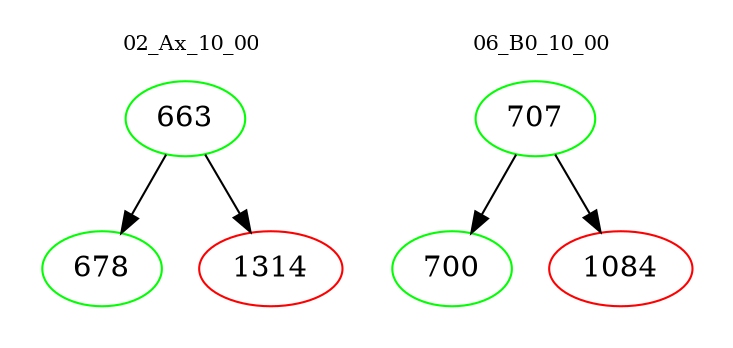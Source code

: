 digraph{
subgraph cluster_0 {
color = white
label = "02_Ax_10_00";
fontsize=10;
T0_663 [label="663", color="green"]
T0_663 -> T0_678 [color="black"]
T0_678 [label="678", color="green"]
T0_663 -> T0_1314 [color="black"]
T0_1314 [label="1314", color="red"]
}
subgraph cluster_1 {
color = white
label = "06_B0_10_00";
fontsize=10;
T1_707 [label="707", color="green"]
T1_707 -> T1_700 [color="black"]
T1_700 [label="700", color="green"]
T1_707 -> T1_1084 [color="black"]
T1_1084 [label="1084", color="red"]
}
}
